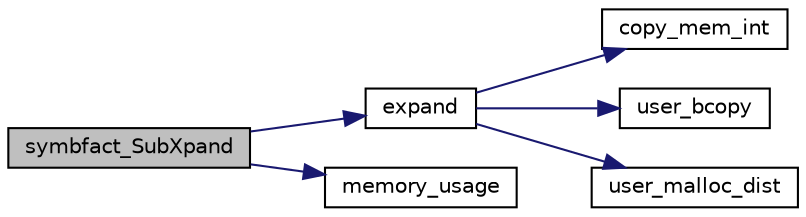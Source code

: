 digraph "symbfact_SubXpand"
{
 // LATEX_PDF_SIZE
  edge [fontname="Helvetica",fontsize="10",labelfontname="Helvetica",labelfontsize="10"];
  node [fontname="Helvetica",fontsize="10",shape=record];
  rankdir="LR";
  Node1 [label="symbfact_SubXpand",height=0.2,width=0.4,color="black", fillcolor="grey75", style="filled", fontcolor="black",tooltip=" "];
  Node1 -> Node2 [color="midnightblue",fontsize="10",style="solid",fontname="Helvetica"];
  Node2 [label="expand",height=0.2,width=0.4,color="black", fillcolor="white", style="filled",URL="$memory_8c.html#a213fafd19733ebd74bcf5c9ef89068b6",tooltip=" "];
  Node2 -> Node3 [color="midnightblue",fontsize="10",style="solid",fontname="Helvetica"];
  Node3 [label="copy_mem_int",height=0.2,width=0.4,color="black", fillcolor="white", style="filled",URL="$memory_8c.html#a565ad7ca8a38ee26b057ad6880192ba2",tooltip=" "];
  Node2 -> Node4 [color="midnightblue",fontsize="10",style="solid",fontname="Helvetica"];
  Node4 [label="user_bcopy",height=0.2,width=0.4,color="black", fillcolor="white", style="filled",URL="$memory_8c.html#a54f4f38998738c1ecdfd235c385f5058",tooltip=" "];
  Node2 -> Node5 [color="midnightblue",fontsize="10",style="solid",fontname="Helvetica"];
  Node5 [label="user_malloc_dist",height=0.2,width=0.4,color="black", fillcolor="white", style="filled",URL="$memory_8c.html#a7f88accf6d8ceb239718435e4e7cfb34",tooltip=" "];
  Node1 -> Node6 [color="midnightblue",fontsize="10",style="solid",fontname="Helvetica"];
  Node6 [label="memory_usage",height=0.2,width=0.4,color="black", fillcolor="white", style="filled",URL="$memory_8c.html#a1bae410116f1b14bb58b9486731b87c9",tooltip=" "];
}
